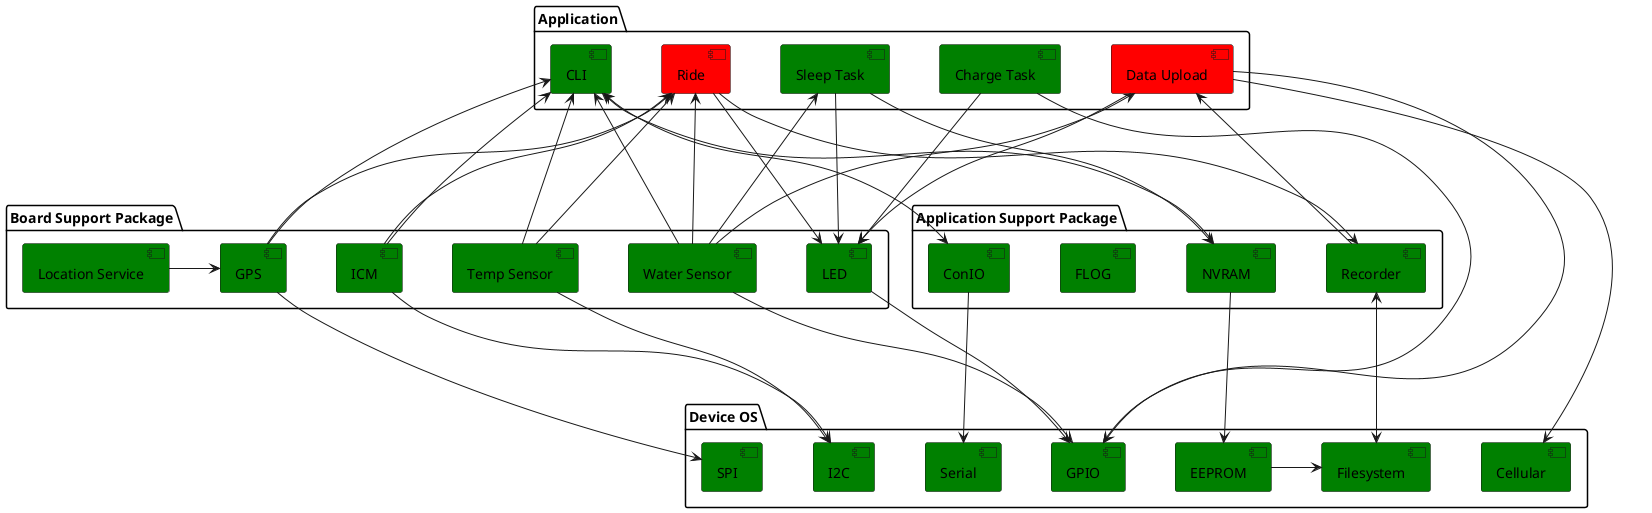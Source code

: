 ' Green for modules that are complete
' Yellow for modules that are WIP
' Red for modules that are not implemented
@startuml Service Diagram
top to bottom direction

skinparam nodesep 50
skinparam ranksep 150

package "Device OS" {
    [Cellular] as cellular #Green
    [I2C] as i2c #Green
    [Serial] as serial #Green
    [Filesystem] as fs #Green
    [SPI] as spi #Green
    [GPIO] as gpio #Green
    [EEPROM] as eeprom #Green
}


package "Application" {
    [CLI] as cli #Green
    [Ride] as ride #Red
    [Charge Task] as charge_task #Green
    [Sleep Task] as sleep_task #Green
    [Data Upload] as upload #Red
}

package "Board Support Package" {
    [Temp Sensor] as temp_sensor #Green
    [Water Sensor] as water_sensor #Green
    [Location Service] as loc_service #Green
    [GPS] as gps #Green
    [LED] as led #Green
    [ICM] as icm #Green
}

package "Application Support Package" {
    [ConIO] as conio #Green
    [Recorder] as recorder #Green
    [FLOG] as flog #Green
    [NVRAM] as nvram #Green
}

ride <-- temp_sensor
ride <-- gps
ride <-- icm
ride --> recorder
' ride -r-> flog
ride <-- water_sensor
loc_service -r-> gps
charge_task --> led
' charge_task -r-> flog
sleep_task --> led
sleep_task --> nvram
' sleep_task -r-> flog

cli <-- gps
cli <-- temp_sensor
cli <--> conio
' cli -r-> flog
cli <-- icm
cli <--> nvram
cli <-- water_sensor

gps --> spi
icm --> i2c
temp_sensor --> i2c
conio --> serial
recorder <--> fs

water_sensor --> gpio
led --> gpio
ride --> led
nvram --> eeprom
eeprom -> fs
upload <-- recorder
upload --> cellular
upload <-- water_sensor
upload --> led
charge_task --> gpio
upload --> gpio
sleep_task <-- water_sensor
' recorder -u-> flog
' conio -u-> flog
' gps -u-> flog
' icm -u-> flog
' water_sensor -u-> flog
' temp_sensor -u-> flog
@enduml
